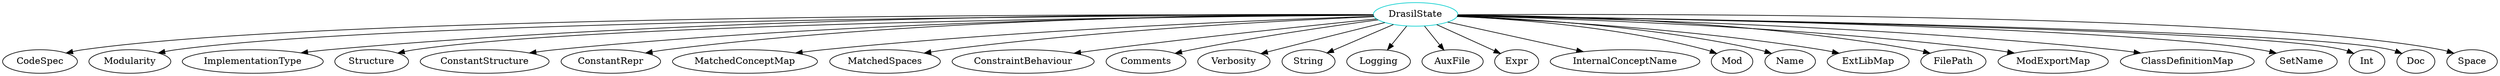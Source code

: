 digraph drasilstate{
DrasilState	[shape=oval, color=cyan3, label="DrasilState"];
DrasilState -> CodeSpec;
DrasilState -> Modularity;
DrasilState -> ImplementationType;
DrasilState -> Structure;
DrasilState -> ConstantStructure;
DrasilState -> ConstantRepr;
DrasilState -> MatchedConceptMap;
DrasilState -> MatchedSpaces;
DrasilState -> ConstraintBehaviour;
DrasilState -> Comments;
DrasilState -> Verbosity;
DrasilState -> String;
DrasilState -> Logging;
DrasilState -> AuxFile;
DrasilState -> Expr;
DrasilState -> InternalConceptName;
DrasilState -> Mod;
DrasilState -> Name;
DrasilState -> ExtLibMap;
DrasilState -> FilePath;
DrasilState -> ModExportMap;
DrasilState -> ClassDefinitionMap;
DrasilState -> SetName;
DrasilState -> Int;
DrasilState -> Doc;
DrasilState -> Space;
}
